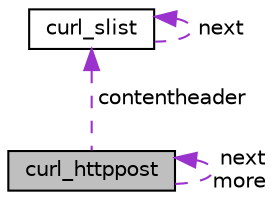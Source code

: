 digraph "curl_httppost"
{
 // LATEX_PDF_SIZE
  edge [fontname="Helvetica",fontsize="10",labelfontname="Helvetica",labelfontsize="10"];
  node [fontname="Helvetica",fontsize="10",shape=record];
  Node1 [label="curl_httppost",height=0.2,width=0.4,color="black", fillcolor="grey75", style="filled", fontcolor="black",tooltip=" "];
  Node1 -> Node1 [dir="back",color="darkorchid3",fontsize="10",style="dashed",label=" next\nmore" ];
  Node2 -> Node1 [dir="back",color="darkorchid3",fontsize="10",style="dashed",label=" contentheader" ];
  Node2 [label="curl_slist",height=0.2,width=0.4,color="black", fillcolor="white", style="filled",URL="$structcurl__slist.html",tooltip=" "];
  Node2 -> Node2 [dir="back",color="darkorchid3",fontsize="10",style="dashed",label=" next" ];
}

